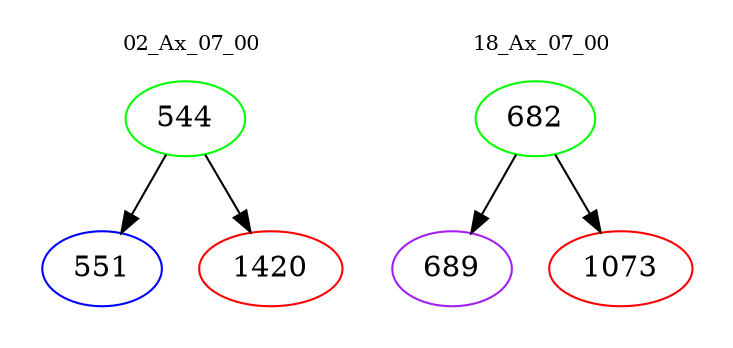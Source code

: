 digraph{
subgraph cluster_0 {
color = white
label = "02_Ax_07_00";
fontsize=10;
T0_544 [label="544", color="green"]
T0_544 -> T0_551 [color="black"]
T0_551 [label="551", color="blue"]
T0_544 -> T0_1420 [color="black"]
T0_1420 [label="1420", color="red"]
}
subgraph cluster_1 {
color = white
label = "18_Ax_07_00";
fontsize=10;
T1_682 [label="682", color="green"]
T1_682 -> T1_689 [color="black"]
T1_689 [label="689", color="purple"]
T1_682 -> T1_1073 [color="black"]
T1_1073 [label="1073", color="red"]
}
}
